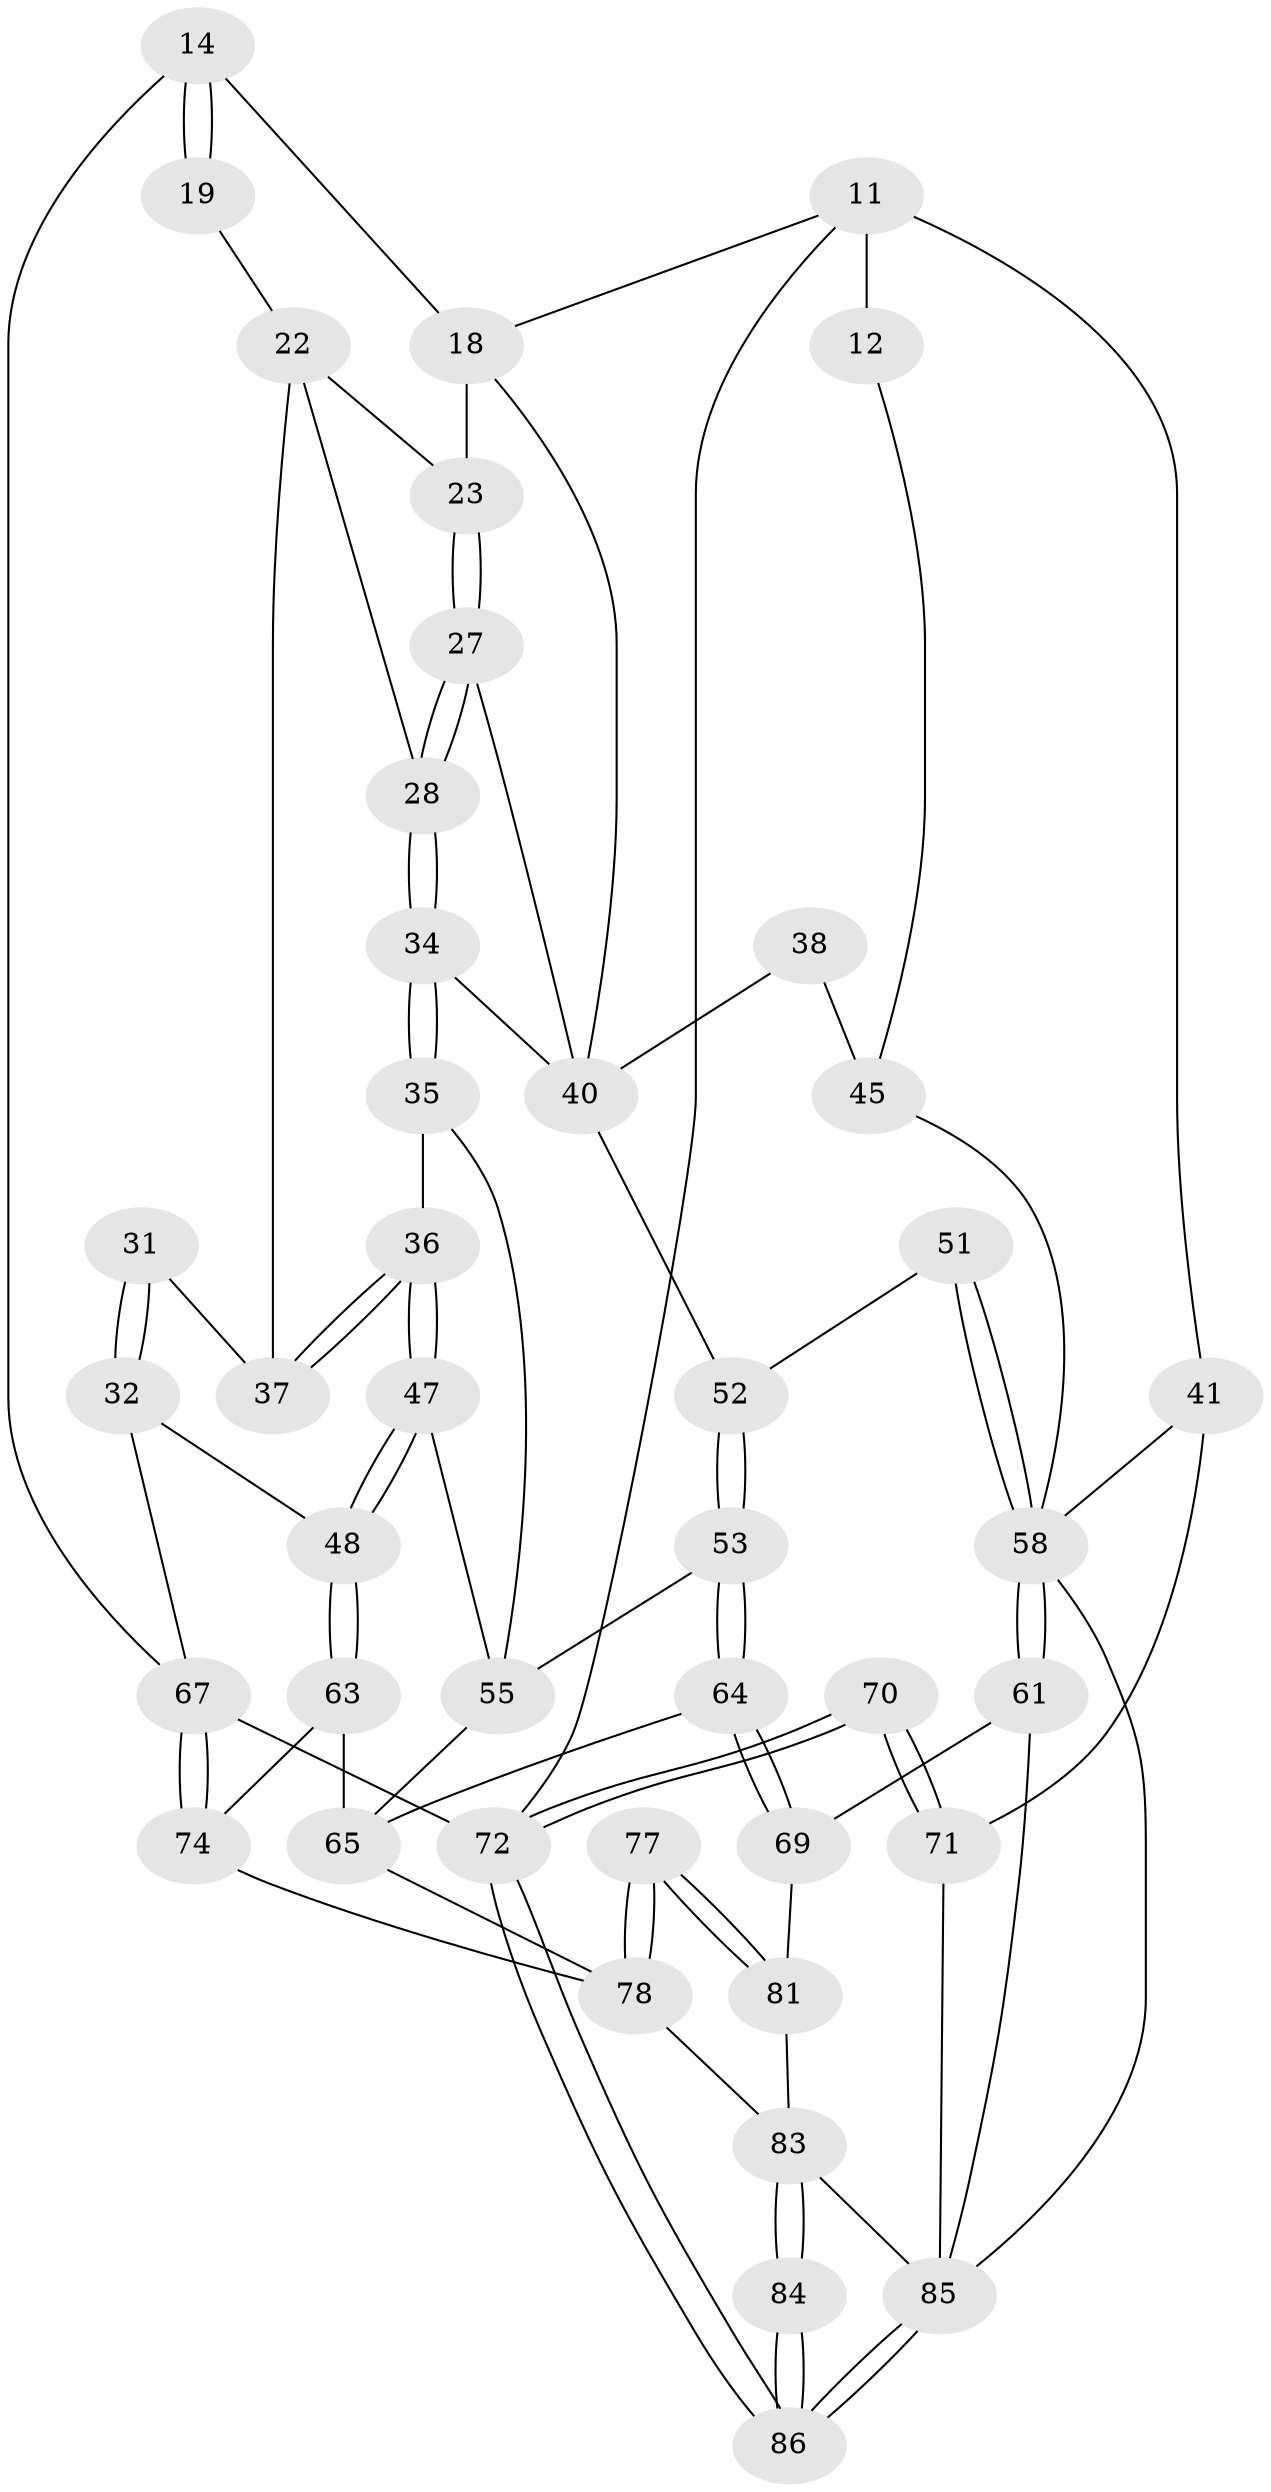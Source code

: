 // original degree distribution, {3: 0.023255813953488372, 4: 0.23255813953488372, 6: 0.20930232558139536, 5: 0.5348837209302325}
// Generated by graph-tools (version 1.1) at 2025/00/03/09/25 05:00:01]
// undirected, 43 vertices, 92 edges
graph export_dot {
graph [start="1"]
  node [color=gray90,style=filled];
  11 [pos="+0.7841601190729678+0.07440711671721592",super="+2+6"];
  12 [pos="+0.616225048935577+0.16976093990218746"];
  14 [pos="+0+0.10120722252486457",super="+10+9"];
  18 [pos="+0.38352864763050615+0.23226503099095144",super="+7+8"];
  19 [pos="+0.051324063901620864+0.17771328306446793"];
  22 [pos="+0.053748911309261196+0.18143973549833417",super="+21"];
  23 [pos="+0.31065469836607074+0.23608726529123306",super="+20"];
  27 [pos="+0.29151701634646693+0.2639641434260312"];
  28 [pos="+0.21042070426858744+0.3446819063804054"];
  31 [pos="+0.03070222045849134+0.3630762120602046"];
  32 [pos="+0+0.43236829687184125"];
  34 [pos="+0.2103112317210065+0.3668365617301868"];
  35 [pos="+0.20415955589250806+0.37654041700903146"];
  36 [pos="+0.183932447711403+0.39148479960614674"];
  37 [pos="+0.09613846022363433+0.36604992276034665",super="+30"];
  38 [pos="+0.4969957129450891+0.3672157077298279",super="+16"];
  40 [pos="+0.3785656398322968+0.3923633554227193",super="+39+29"];
  41 [pos="+0.7404285563261678+0.40233857419975444",super="+26"];
  45 [pos="+0.6289285885716973+0.3459415330691834",super="+15"];
  47 [pos="+0.1489298543456106+0.45326798875718005"];
  48 [pos="+0.1131575570145766+0.5093665910812616"];
  51 [pos="+0.4379289096525095+0.5162201723591626"];
  52 [pos="+0.4138716363745352+0.504211710834957"];
  53 [pos="+0.35412378849316484+0.5389330035735398"];
  55 [pos="+0.28967765650907656+0.5464613772987749",super="+54"];
  58 [pos="+0.4994825586735619+0.5974301026233382",super="+43+44"];
  61 [pos="+0.5296804184900582+0.6727804370510787"];
  63 [pos="+0.13280853755295965+0.611640945099411"];
  64 [pos="+0.3502286448818625+0.721243036996248"];
  65 [pos="+0.24674658797447024+0.7366111844887154",super="+62"];
  67 [pos="+0+1",super="+4+33"];
  69 [pos="+0.4260049906408492+0.7496447129218944"];
  70 [pos="+1+0.6927579551488671",super="+49+24"];
  71 [pos="+1+0.6939961997933037",super="+56+50"];
  72 [pos="+1+1",super="+3"];
  74 [pos="+0.019349748599234003+1",super="+68+66"];
  77 [pos="+0.4294944492165672+0.9169614823899872"];
  78 [pos="+0.3853762954109581+1",super="+73"];
  81 [pos="+0.5751505648585225+0.8384069294184683",super="+76"];
  83 [pos="+0.6526966738038332+0.9701430624569866",super="+79+80+82"];
  84 [pos="+0.5676861341487727+1"];
  85 [pos="+0.8101056787749797+0.8078768788605815",super="+75"];
  86 [pos="+1+1"];
  11 -- 12 [weight=2];
  11 -- 72;
  11 -- 18;
  11 -- 41;
  12 -- 45;
  14 -- 19 [weight=2];
  14 -- 19;
  14 -- 67 [weight=2];
  14 -- 18;
  18 -- 23 [weight=2];
  18 -- 40;
  19 -- 22;
  22 -- 37;
  22 -- 28;
  22 -- 23;
  23 -- 27;
  23 -- 27;
  27 -- 28;
  27 -- 28;
  27 -- 40;
  28 -- 34;
  28 -- 34;
  31 -- 32;
  31 -- 32;
  31 -- 37 [weight=2];
  32 -- 48;
  32 -- 67;
  34 -- 35;
  34 -- 35;
  34 -- 40;
  35 -- 36;
  35 -- 55;
  36 -- 37;
  36 -- 37;
  36 -- 47;
  36 -- 47;
  38 -- 45 [weight=2];
  38 -- 40 [weight=2];
  40 -- 52;
  41 -- 71 [weight=2];
  41 -- 58;
  45 -- 58;
  47 -- 48;
  47 -- 48;
  47 -- 55;
  48 -- 63;
  48 -- 63;
  51 -- 52;
  51 -- 58 [weight=2];
  51 -- 58;
  52 -- 53;
  52 -- 53;
  53 -- 64;
  53 -- 64;
  53 -- 55;
  55 -- 65;
  58 -- 61;
  58 -- 61;
  58 -- 85;
  61 -- 69;
  61 -- 85;
  63 -- 74;
  63 -- 65;
  64 -- 65;
  64 -- 69;
  64 -- 69;
  65 -- 78;
  67 -- 74 [weight=3];
  67 -- 74;
  67 -- 72 [weight=2];
  69 -- 81;
  70 -- 71 [weight=3];
  70 -- 71;
  70 -- 72 [weight=2];
  70 -- 72;
  71 -- 85 [weight=2];
  72 -- 86;
  72 -- 86;
  74 -- 78;
  77 -- 78;
  77 -- 78;
  77 -- 81 [weight=2];
  77 -- 81;
  78 -- 83;
  81 -- 83;
  83 -- 84 [weight=2];
  83 -- 84;
  83 -- 85 [weight=2];
  84 -- 86;
  84 -- 86;
  85 -- 86;
  85 -- 86;
}
